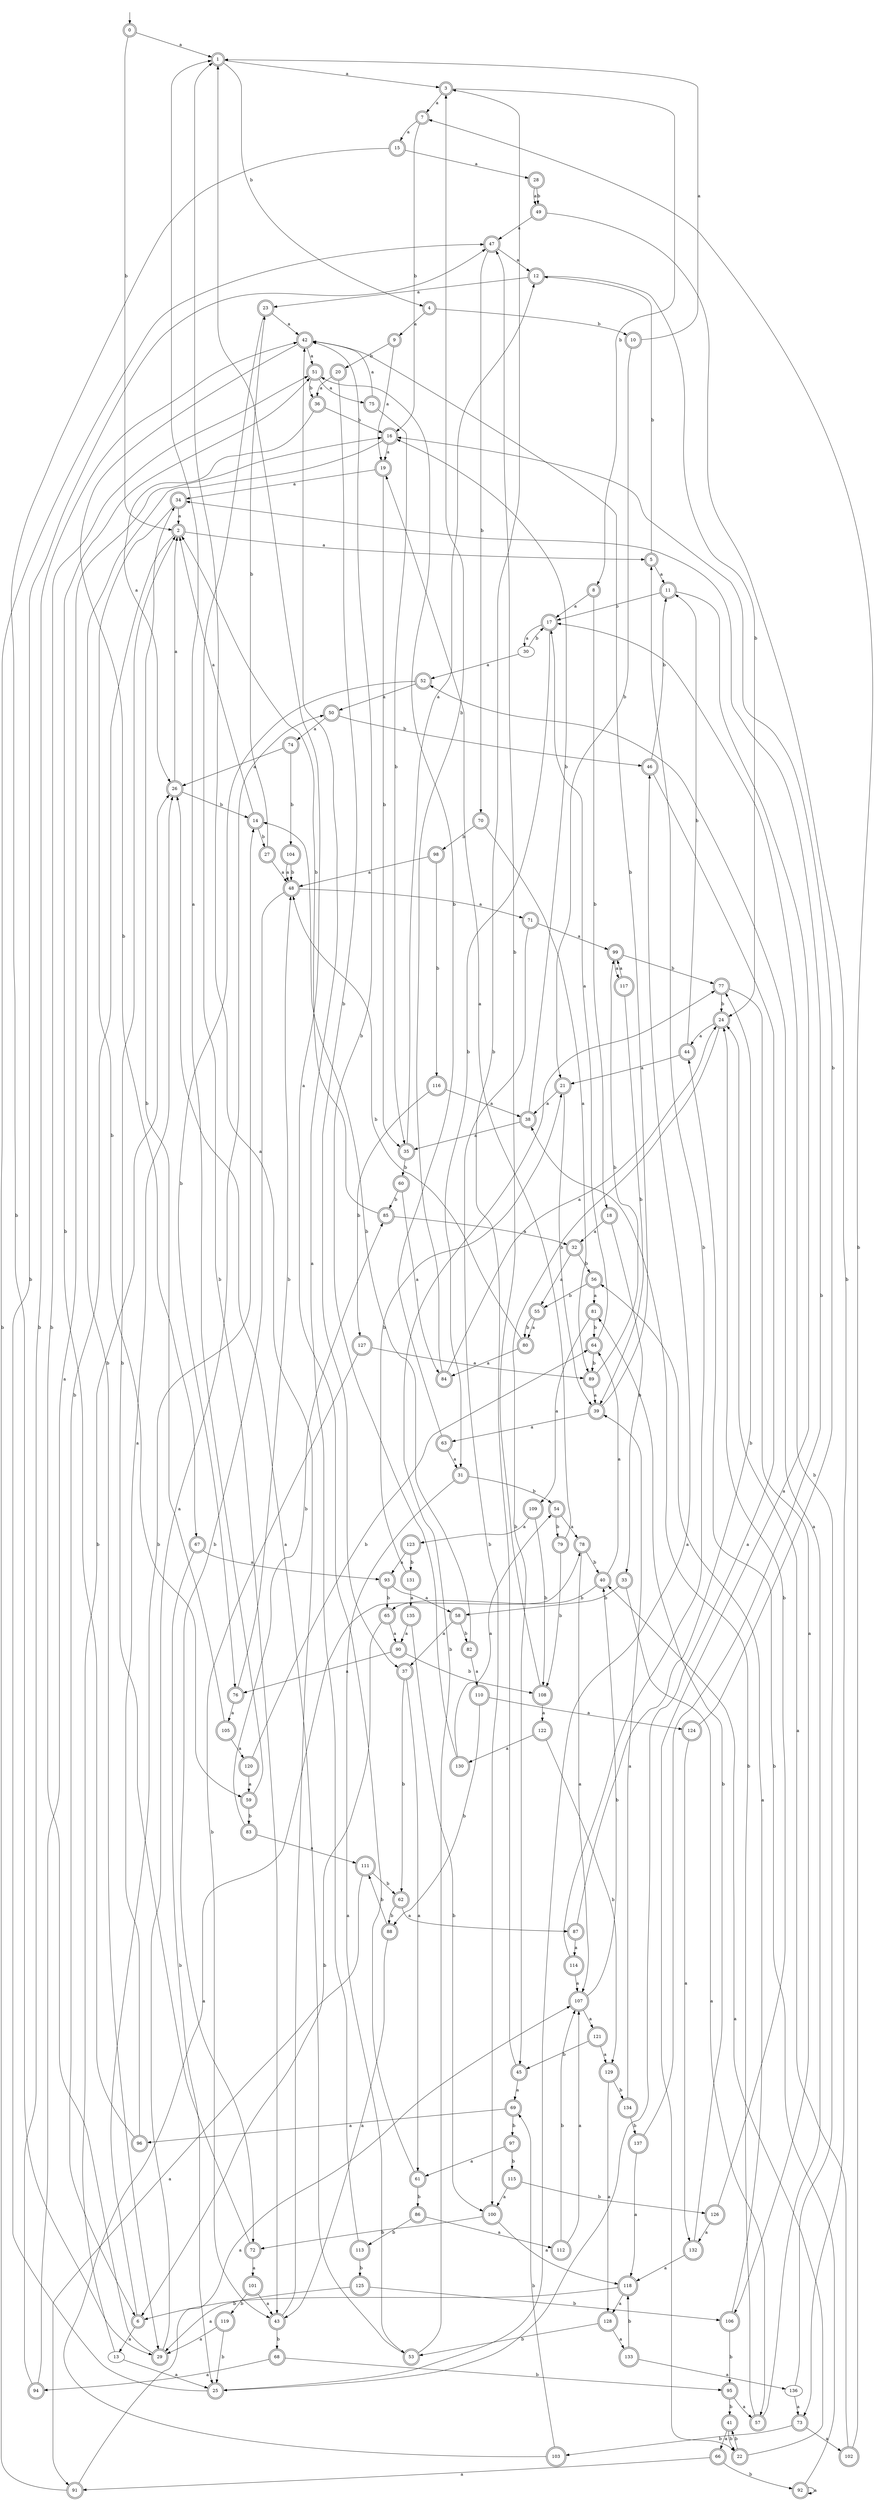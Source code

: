 digraph RandomDFA {
  __start0 [label="", shape=none];
  __start0 -> 0 [label=""];
  0 [shape=circle] [shape=doublecircle]
  0 -> 1 [label="a"]
  0 -> 2 [label="b"]
  1 [shape=doublecircle]
  1 -> 3 [label="a"]
  1 -> 4 [label="b"]
  2 [shape=doublecircle]
  2 -> 5 [label="a"]
  2 -> 6 [label="b"]
  3 [shape=doublecircle]
  3 -> 7 [label="a"]
  3 -> 8 [label="b"]
  4 [shape=doublecircle]
  4 -> 9 [label="a"]
  4 -> 10 [label="b"]
  5 [shape=doublecircle]
  5 -> 11 [label="a"]
  5 -> 12 [label="b"]
  6 [shape=doublecircle]
  6 -> 13 [label="a"]
  6 -> 14 [label="b"]
  7 [shape=doublecircle]
  7 -> 15 [label="a"]
  7 -> 16 [label="b"]
  8 [shape=doublecircle]
  8 -> 17 [label="a"]
  8 -> 18 [label="b"]
  9 [shape=doublecircle]
  9 -> 19 [label="a"]
  9 -> 20 [label="b"]
  10 [shape=doublecircle]
  10 -> 1 [label="a"]
  10 -> 21 [label="b"]
  11 [shape=doublecircle]
  11 -> 22 [label="a"]
  11 -> 17 [label="b"]
  12 [shape=doublecircle]
  12 -> 23 [label="a"]
  12 -> 24 [label="b"]
  13
  13 -> 25 [label="a"]
  13 -> 26 [label="b"]
  14 [shape=doublecircle]
  14 -> 2 [label="a"]
  14 -> 27 [label="b"]
  15 [shape=doublecircle]
  15 -> 28 [label="a"]
  15 -> 29 [label="b"]
  16 [shape=doublecircle]
  16 -> 19 [label="a"]
  16 -> 29 [label="b"]
  17 [shape=doublecircle]
  17 -> 30 [label="a"]
  17 -> 31 [label="b"]
  18 [shape=doublecircle]
  18 -> 32 [label="a"]
  18 -> 33 [label="b"]
  19 [shape=doublecircle]
  19 -> 34 [label="a"]
  19 -> 35 [label="b"]
  20 [shape=doublecircle]
  20 -> 36 [label="a"]
  20 -> 37 [label="b"]
  21 [shape=doublecircle]
  21 -> 38 [label="a"]
  21 -> 39 [label="b"]
  22 [shape=doublecircle]
  22 -> 40 [label="a"]
  22 -> 41 [label="b"]
  23 [shape=doublecircle]
  23 -> 42 [label="a"]
  23 -> 43 [label="b"]
  24 [shape=doublecircle]
  24 -> 44 [label="a"]
  24 -> 45 [label="b"]
  25 [shape=doublecircle]
  25 -> 46 [label="a"]
  25 -> 47 [label="b"]
  26 [shape=doublecircle]
  26 -> 2 [label="a"]
  26 -> 14 [label="b"]
  27 [shape=doublecircle]
  27 -> 48 [label="a"]
  27 -> 23 [label="b"]
  28 [shape=doublecircle]
  28 -> 49 [label="a"]
  28 -> 49 [label="b"]
  29 [shape=doublecircle]
  29 -> 50 [label="a"]
  29 -> 51 [label="b"]
  30
  30 -> 52 [label="a"]
  30 -> 17 [label="b"]
  31 [shape=doublecircle]
  31 -> 53 [label="a"]
  31 -> 54 [label="b"]
  32 [shape=doublecircle]
  32 -> 55 [label="a"]
  32 -> 56 [label="b"]
  33 [shape=doublecircle]
  33 -> 57 [label="a"]
  33 -> 58 [label="b"]
  34 [shape=doublecircle]
  34 -> 2 [label="a"]
  34 -> 59 [label="b"]
  35 [shape=doublecircle]
  35 -> 12 [label="a"]
  35 -> 60 [label="b"]
  36 [shape=doublecircle]
  36 -> 26 [label="a"]
  36 -> 16 [label="b"]
  37 [shape=doublecircle]
  37 -> 61 [label="a"]
  37 -> 62 [label="b"]
  38 [shape=doublecircle]
  38 -> 35 [label="a"]
  38 -> 16 [label="b"]
  39 [shape=doublecircle]
  39 -> 63 [label="a"]
  39 -> 42 [label="b"]
  40 [shape=doublecircle]
  40 -> 64 [label="a"]
  40 -> 65 [label="b"]
  41 [shape=doublecircle]
  41 -> 66 [label="a"]
  41 -> 22 [label="b"]
  42 [shape=doublecircle]
  42 -> 51 [label="a"]
  42 -> 67 [label="b"]
  43 [shape=doublecircle]
  43 -> 1 [label="a"]
  43 -> 68 [label="b"]
  44 [shape=doublecircle]
  44 -> 21 [label="a"]
  44 -> 11 [label="b"]
  45 [shape=doublecircle]
  45 -> 69 [label="a"]
  45 -> 3 [label="b"]
  46 [shape=doublecircle]
  46 -> 25 [label="a"]
  46 -> 11 [label="b"]
  47 [shape=doublecircle]
  47 -> 12 [label="a"]
  47 -> 70 [label="b"]
  48 [shape=doublecircle]
  48 -> 71 [label="a"]
  48 -> 72 [label="b"]
  49 [shape=doublecircle]
  49 -> 47 [label="a"]
  49 -> 73 [label="b"]
  50 [shape=doublecircle]
  50 -> 74 [label="a"]
  50 -> 46 [label="b"]
  51 [shape=doublecircle]
  51 -> 75 [label="a"]
  51 -> 36 [label="b"]
  52 [shape=doublecircle]
  52 -> 50 [label="a"]
  52 -> 76 [label="b"]
  53 [shape=doublecircle]
  53 -> 26 [label="a"]
  53 -> 77 [label="b"]
  54 [shape=doublecircle]
  54 -> 78 [label="a"]
  54 -> 79 [label="b"]
  55 [shape=doublecircle]
  55 -> 80 [label="a"]
  55 -> 80 [label="b"]
  56 [shape=doublecircle]
  56 -> 81 [label="a"]
  56 -> 55 [label="b"]
  57 [shape=doublecircle]
  57 -> 52 [label="a"]
  57 -> 38 [label="b"]
  58 [shape=doublecircle]
  58 -> 37 [label="a"]
  58 -> 82 [label="b"]
  59 [shape=doublecircle]
  59 -> 1 [label="a"]
  59 -> 83 [label="b"]
  60 [shape=doublecircle]
  60 -> 84 [label="a"]
  60 -> 85 [label="b"]
  61 [shape=doublecircle]
  61 -> 1 [label="a"]
  61 -> 86 [label="b"]
  62 [shape=doublecircle]
  62 -> 87 [label="a"]
  62 -> 88 [label="b"]
  63 [shape=doublecircle]
  63 -> 31 [label="a"]
  63 -> 51 [label="b"]
  64 [shape=doublecircle]
  64 -> 17 [label="a"]
  64 -> 89 [label="b"]
  65 [shape=doublecircle]
  65 -> 90 [label="a"]
  65 -> 6 [label="b"]
  66 [shape=doublecircle]
  66 -> 91 [label="a"]
  66 -> 92 [label="b"]
  67 [shape=doublecircle]
  67 -> 93 [label="a"]
  67 -> 25 [label="b"]
  68 [shape=doublecircle]
  68 -> 94 [label="a"]
  68 -> 95 [label="b"]
  69 [shape=doublecircle]
  69 -> 96 [label="a"]
  69 -> 97 [label="b"]
  70 [shape=doublecircle]
  70 -> 89 [label="a"]
  70 -> 98 [label="b"]
  71 [shape=doublecircle]
  71 -> 99 [label="a"]
  71 -> 100 [label="b"]
  72 [shape=doublecircle]
  72 -> 101 [label="a"]
  72 -> 2 [label="b"]
  73 [shape=doublecircle]
  73 -> 102 [label="a"]
  73 -> 103 [label="b"]
  74 [shape=doublecircle]
  74 -> 26 [label="a"]
  74 -> 104 [label="b"]
  75 [shape=doublecircle]
  75 -> 42 [label="a"]
  75 -> 35 [label="b"]
  76 [shape=doublecircle]
  76 -> 105 [label="a"]
  76 -> 48 [label="b"]
  77 [shape=doublecircle]
  77 -> 106 [label="a"]
  77 -> 24 [label="b"]
  78 [shape=doublecircle]
  78 -> 107 [label="a"]
  78 -> 40 [label="b"]
  79 [shape=doublecircle]
  79 -> 19 [label="a"]
  79 -> 108 [label="b"]
  80 [shape=doublecircle]
  80 -> 84 [label="a"]
  80 -> 48 [label="b"]
  81 [shape=doublecircle]
  81 -> 109 [label="a"]
  81 -> 64 [label="b"]
  82 [shape=doublecircle]
  82 -> 110 [label="a"]
  82 -> 14 [label="b"]
  83 [shape=doublecircle]
  83 -> 111 [label="a"]
  83 -> 85 [label="b"]
  84 [shape=doublecircle]
  84 -> 24 [label="a"]
  84 -> 3 [label="b"]
  85 [shape=doublecircle]
  85 -> 32 [label="a"]
  85 -> 2 [label="b"]
  86 [shape=doublecircle]
  86 -> 112 [label="a"]
  86 -> 113 [label="b"]
  87 [shape=doublecircle]
  87 -> 114 [label="a"]
  87 -> 77 [label="b"]
  88 [shape=doublecircle]
  88 -> 43 [label="a"]
  88 -> 111 [label="b"]
  89 [shape=doublecircle]
  89 -> 39 [label="a"]
  89 -> 99 [label="b"]
  90 [shape=doublecircle]
  90 -> 76 [label="a"]
  90 -> 108 [label="b"]
  91 [shape=doublecircle]
  91 -> 107 [label="a"]
  91 -> 47 [label="b"]
  92 [shape=doublecircle]
  92 -> 92 [label="a"]
  92 -> 44 [label="b"]
  93 [shape=doublecircle]
  93 -> 58 [label="a"]
  93 -> 65 [label="b"]
  94 [shape=doublecircle]
  94 -> 16 [label="a"]
  94 -> 42 [label="b"]
  95 [shape=doublecircle]
  95 -> 57 [label="a"]
  95 -> 41 [label="b"]
  96 [shape=doublecircle]
  96 -> 26 [label="a"]
  96 -> 51 [label="b"]
  97 [shape=doublecircle]
  97 -> 61 [label="a"]
  97 -> 115 [label="b"]
  98 [shape=doublecircle]
  98 -> 48 [label="a"]
  98 -> 116 [label="b"]
  99 [shape=doublecircle]
  99 -> 117 [label="a"]
  99 -> 77 [label="b"]
  100 [shape=doublecircle]
  100 -> 118 [label="a"]
  100 -> 72 [label="b"]
  101 [shape=doublecircle]
  101 -> 43 [label="a"]
  101 -> 119 [label="b"]
  102 [shape=doublecircle]
  102 -> 24 [label="a"]
  102 -> 7 [label="b"]
  103 [shape=doublecircle]
  103 -> 78 [label="a"]
  103 -> 69 [label="b"]
  104 [shape=doublecircle]
  104 -> 48 [label="a"]
  104 -> 48 [label="b"]
  105 [shape=doublecircle]
  105 -> 120 [label="a"]
  105 -> 34 [label="b"]
  106 [shape=doublecircle]
  106 -> 56 [label="a"]
  106 -> 95 [label="b"]
  107 [shape=doublecircle]
  107 -> 121 [label="a"]
  107 -> 40 [label="b"]
  108 [shape=doublecircle]
  108 -> 122 [label="a"]
  108 -> 47 [label="b"]
  109 [shape=doublecircle]
  109 -> 123 [label="a"]
  109 -> 108 [label="b"]
  110 [shape=doublecircle]
  110 -> 124 [label="a"]
  110 -> 88 [label="b"]
  111 [shape=doublecircle]
  111 -> 91 [label="a"]
  111 -> 62 [label="b"]
  112 [shape=doublecircle]
  112 -> 107 [label="a"]
  112 -> 107 [label="b"]
  113 [shape=doublecircle]
  113 -> 42 [label="a"]
  113 -> 125 [label="b"]
  114 [shape=doublecircle]
  114 -> 107 [label="a"]
  114 -> 5 [label="b"]
  115 [shape=doublecircle]
  115 -> 100 [label="a"]
  115 -> 126 [label="b"]
  116 [shape=doublecircle]
  116 -> 38 [label="a"]
  116 -> 127 [label="b"]
  117 [shape=doublecircle]
  117 -> 99 [label="a"]
  117 -> 39 [label="b"]
  118 [shape=doublecircle]
  118 -> 128 [label="a"]
  118 -> 6 [label="b"]
  119 [shape=doublecircle]
  119 -> 29 [label="a"]
  119 -> 25 [label="b"]
  120 [shape=doublecircle]
  120 -> 59 [label="a"]
  120 -> 64 [label="b"]
  121 [shape=doublecircle]
  121 -> 129 [label="a"]
  121 -> 45 [label="b"]
  122 [shape=doublecircle]
  122 -> 130 [label="a"]
  122 -> 129 [label="b"]
  123 [shape=doublecircle]
  123 -> 93 [label="a"]
  123 -> 131 [label="b"]
  124 [shape=doublecircle]
  124 -> 132 [label="a"]
  124 -> 16 [label="b"]
  125 [shape=doublecircle]
  125 -> 29 [label="a"]
  125 -> 106 [label="b"]
  126 [shape=doublecircle]
  126 -> 132 [label="a"]
  126 -> 24 [label="b"]
  127 [shape=doublecircle]
  127 -> 89 [label="a"]
  127 -> 43 [label="b"]
  128 [shape=doublecircle]
  128 -> 133 [label="a"]
  128 -> 53 [label="b"]
  129 [shape=doublecircle]
  129 -> 128 [label="a"]
  129 -> 134 [label="b"]
  130 [shape=doublecircle]
  130 -> 54 [label="a"]
  130 -> 42 [label="b"]
  131 [shape=doublecircle]
  131 -> 135 [label="a"]
  131 -> 21 [label="b"]
  132 [shape=doublecircle]
  132 -> 118 [label="a"]
  132 -> 81 [label="b"]
  133 [shape=doublecircle]
  133 -> 136 [label="a"]
  133 -> 118 [label="b"]
  134 [shape=doublecircle]
  134 -> 39 [label="a"]
  134 -> 137 [label="b"]
  135 [shape=doublecircle]
  135 -> 90 [label="a"]
  135 -> 100 [label="b"]
  136
  136 -> 73 [label="a"]
  136 -> 17 [label="b"]
  137 [shape=doublecircle]
  137 -> 118 [label="a"]
  137 -> 34 [label="b"]
}
